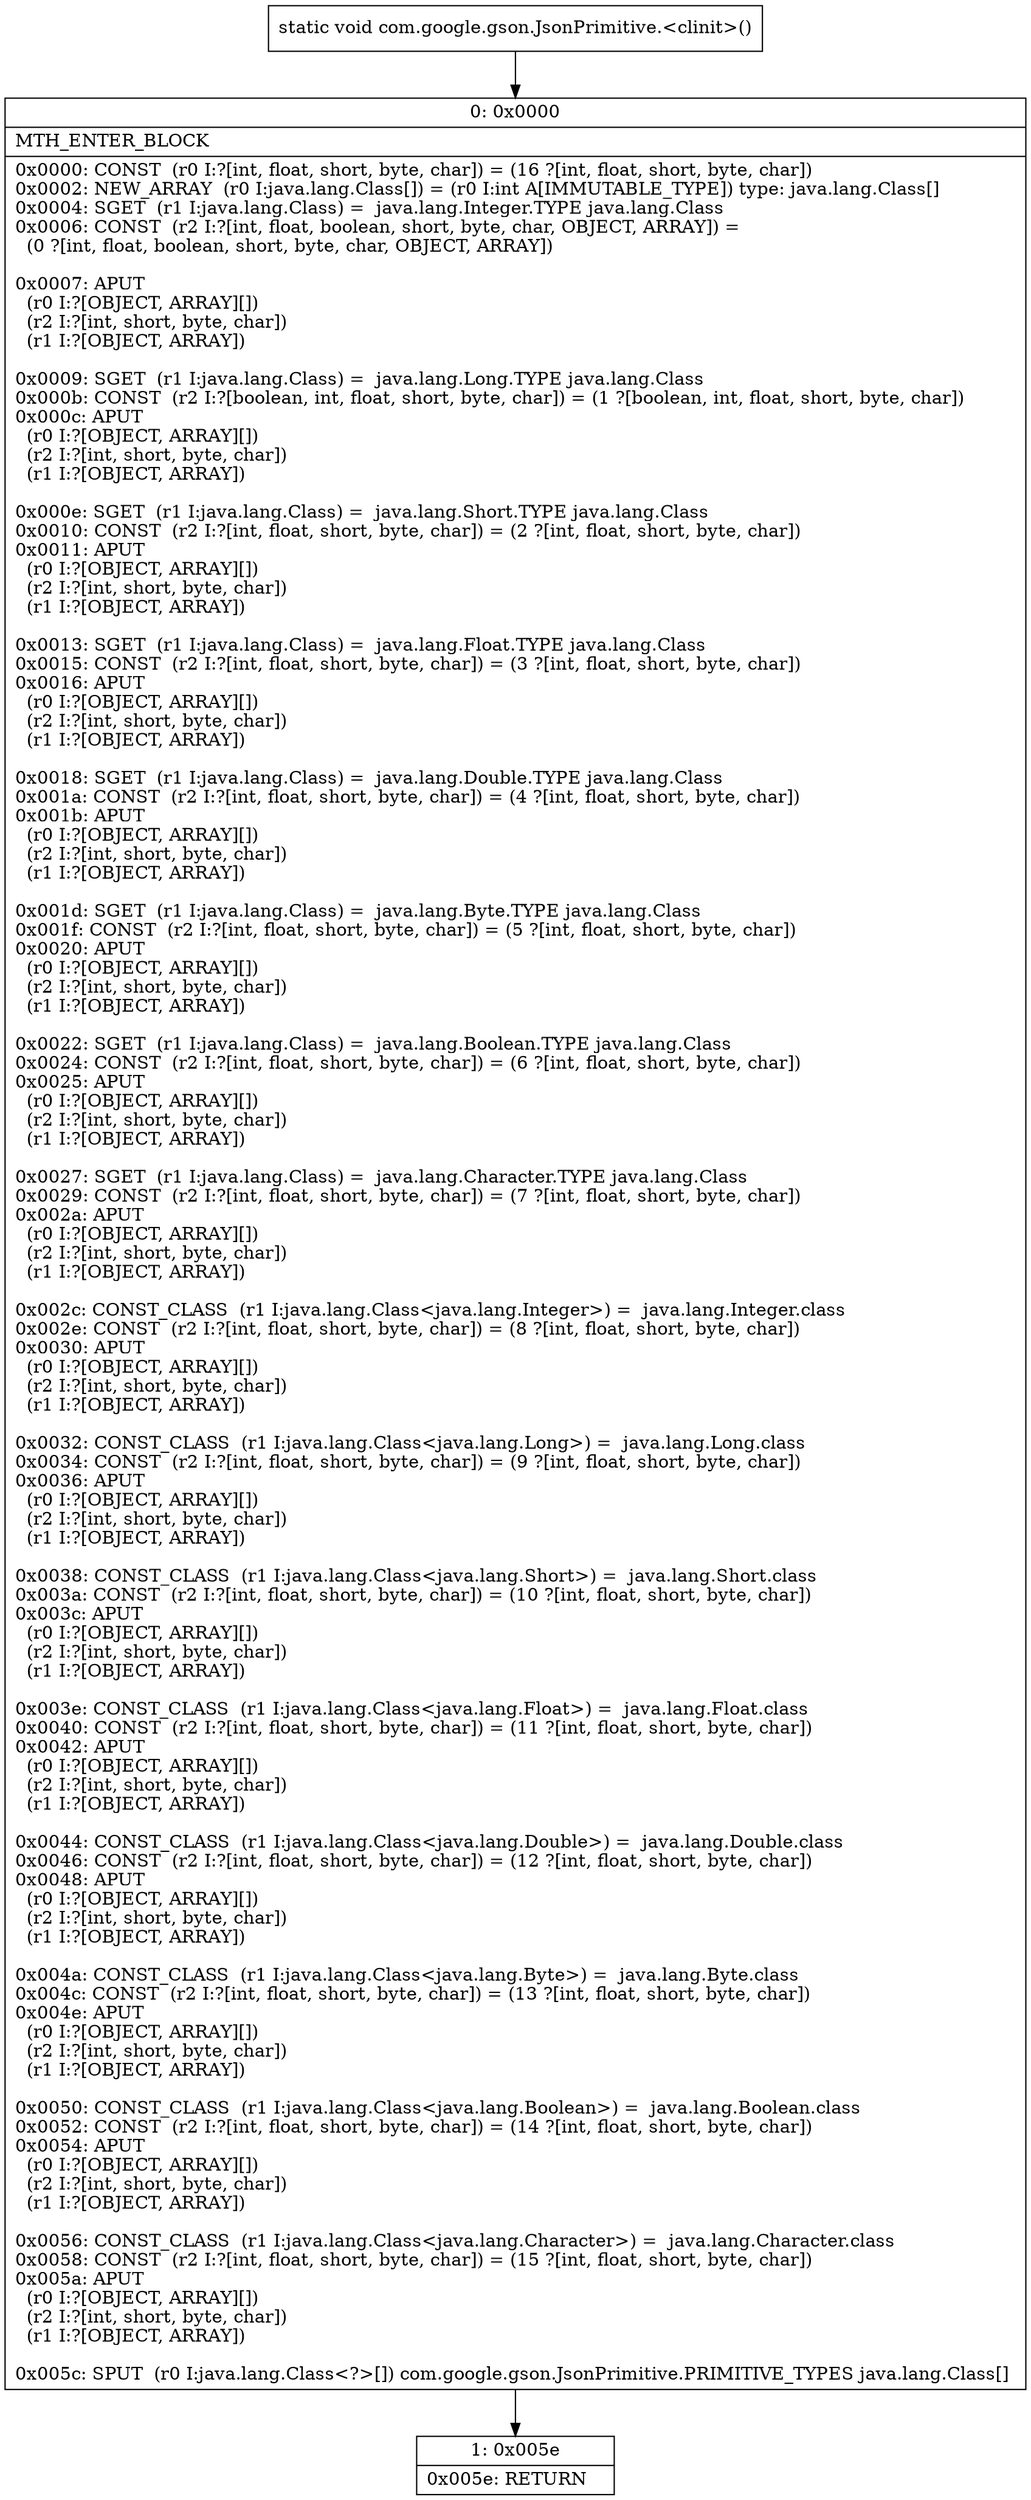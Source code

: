 digraph "CFG forcom.google.gson.JsonPrimitive.\<clinit\>()V" {
Node_0 [shape=record,label="{0\:\ 0x0000|MTH_ENTER_BLOCK\l|0x0000: CONST  (r0 I:?[int, float, short, byte, char]) = (16 ?[int, float, short, byte, char]) \l0x0002: NEW_ARRAY  (r0 I:java.lang.Class[]) = (r0 I:int A[IMMUTABLE_TYPE]) type: java.lang.Class[] \l0x0004: SGET  (r1 I:java.lang.Class) =  java.lang.Integer.TYPE java.lang.Class \l0x0006: CONST  (r2 I:?[int, float, boolean, short, byte, char, OBJECT, ARRAY]) = \l  (0 ?[int, float, boolean, short, byte, char, OBJECT, ARRAY])\l \l0x0007: APUT  \l  (r0 I:?[OBJECT, ARRAY][])\l  (r2 I:?[int, short, byte, char])\l  (r1 I:?[OBJECT, ARRAY])\l \l0x0009: SGET  (r1 I:java.lang.Class) =  java.lang.Long.TYPE java.lang.Class \l0x000b: CONST  (r2 I:?[boolean, int, float, short, byte, char]) = (1 ?[boolean, int, float, short, byte, char]) \l0x000c: APUT  \l  (r0 I:?[OBJECT, ARRAY][])\l  (r2 I:?[int, short, byte, char])\l  (r1 I:?[OBJECT, ARRAY])\l \l0x000e: SGET  (r1 I:java.lang.Class) =  java.lang.Short.TYPE java.lang.Class \l0x0010: CONST  (r2 I:?[int, float, short, byte, char]) = (2 ?[int, float, short, byte, char]) \l0x0011: APUT  \l  (r0 I:?[OBJECT, ARRAY][])\l  (r2 I:?[int, short, byte, char])\l  (r1 I:?[OBJECT, ARRAY])\l \l0x0013: SGET  (r1 I:java.lang.Class) =  java.lang.Float.TYPE java.lang.Class \l0x0015: CONST  (r2 I:?[int, float, short, byte, char]) = (3 ?[int, float, short, byte, char]) \l0x0016: APUT  \l  (r0 I:?[OBJECT, ARRAY][])\l  (r2 I:?[int, short, byte, char])\l  (r1 I:?[OBJECT, ARRAY])\l \l0x0018: SGET  (r1 I:java.lang.Class) =  java.lang.Double.TYPE java.lang.Class \l0x001a: CONST  (r2 I:?[int, float, short, byte, char]) = (4 ?[int, float, short, byte, char]) \l0x001b: APUT  \l  (r0 I:?[OBJECT, ARRAY][])\l  (r2 I:?[int, short, byte, char])\l  (r1 I:?[OBJECT, ARRAY])\l \l0x001d: SGET  (r1 I:java.lang.Class) =  java.lang.Byte.TYPE java.lang.Class \l0x001f: CONST  (r2 I:?[int, float, short, byte, char]) = (5 ?[int, float, short, byte, char]) \l0x0020: APUT  \l  (r0 I:?[OBJECT, ARRAY][])\l  (r2 I:?[int, short, byte, char])\l  (r1 I:?[OBJECT, ARRAY])\l \l0x0022: SGET  (r1 I:java.lang.Class) =  java.lang.Boolean.TYPE java.lang.Class \l0x0024: CONST  (r2 I:?[int, float, short, byte, char]) = (6 ?[int, float, short, byte, char]) \l0x0025: APUT  \l  (r0 I:?[OBJECT, ARRAY][])\l  (r2 I:?[int, short, byte, char])\l  (r1 I:?[OBJECT, ARRAY])\l \l0x0027: SGET  (r1 I:java.lang.Class) =  java.lang.Character.TYPE java.lang.Class \l0x0029: CONST  (r2 I:?[int, float, short, byte, char]) = (7 ?[int, float, short, byte, char]) \l0x002a: APUT  \l  (r0 I:?[OBJECT, ARRAY][])\l  (r2 I:?[int, short, byte, char])\l  (r1 I:?[OBJECT, ARRAY])\l \l0x002c: CONST_CLASS  (r1 I:java.lang.Class\<java.lang.Integer\>) =  java.lang.Integer.class \l0x002e: CONST  (r2 I:?[int, float, short, byte, char]) = (8 ?[int, float, short, byte, char]) \l0x0030: APUT  \l  (r0 I:?[OBJECT, ARRAY][])\l  (r2 I:?[int, short, byte, char])\l  (r1 I:?[OBJECT, ARRAY])\l \l0x0032: CONST_CLASS  (r1 I:java.lang.Class\<java.lang.Long\>) =  java.lang.Long.class \l0x0034: CONST  (r2 I:?[int, float, short, byte, char]) = (9 ?[int, float, short, byte, char]) \l0x0036: APUT  \l  (r0 I:?[OBJECT, ARRAY][])\l  (r2 I:?[int, short, byte, char])\l  (r1 I:?[OBJECT, ARRAY])\l \l0x0038: CONST_CLASS  (r1 I:java.lang.Class\<java.lang.Short\>) =  java.lang.Short.class \l0x003a: CONST  (r2 I:?[int, float, short, byte, char]) = (10 ?[int, float, short, byte, char]) \l0x003c: APUT  \l  (r0 I:?[OBJECT, ARRAY][])\l  (r2 I:?[int, short, byte, char])\l  (r1 I:?[OBJECT, ARRAY])\l \l0x003e: CONST_CLASS  (r1 I:java.lang.Class\<java.lang.Float\>) =  java.lang.Float.class \l0x0040: CONST  (r2 I:?[int, float, short, byte, char]) = (11 ?[int, float, short, byte, char]) \l0x0042: APUT  \l  (r0 I:?[OBJECT, ARRAY][])\l  (r2 I:?[int, short, byte, char])\l  (r1 I:?[OBJECT, ARRAY])\l \l0x0044: CONST_CLASS  (r1 I:java.lang.Class\<java.lang.Double\>) =  java.lang.Double.class \l0x0046: CONST  (r2 I:?[int, float, short, byte, char]) = (12 ?[int, float, short, byte, char]) \l0x0048: APUT  \l  (r0 I:?[OBJECT, ARRAY][])\l  (r2 I:?[int, short, byte, char])\l  (r1 I:?[OBJECT, ARRAY])\l \l0x004a: CONST_CLASS  (r1 I:java.lang.Class\<java.lang.Byte\>) =  java.lang.Byte.class \l0x004c: CONST  (r2 I:?[int, float, short, byte, char]) = (13 ?[int, float, short, byte, char]) \l0x004e: APUT  \l  (r0 I:?[OBJECT, ARRAY][])\l  (r2 I:?[int, short, byte, char])\l  (r1 I:?[OBJECT, ARRAY])\l \l0x0050: CONST_CLASS  (r1 I:java.lang.Class\<java.lang.Boolean\>) =  java.lang.Boolean.class \l0x0052: CONST  (r2 I:?[int, float, short, byte, char]) = (14 ?[int, float, short, byte, char]) \l0x0054: APUT  \l  (r0 I:?[OBJECT, ARRAY][])\l  (r2 I:?[int, short, byte, char])\l  (r1 I:?[OBJECT, ARRAY])\l \l0x0056: CONST_CLASS  (r1 I:java.lang.Class\<java.lang.Character\>) =  java.lang.Character.class \l0x0058: CONST  (r2 I:?[int, float, short, byte, char]) = (15 ?[int, float, short, byte, char]) \l0x005a: APUT  \l  (r0 I:?[OBJECT, ARRAY][])\l  (r2 I:?[int, short, byte, char])\l  (r1 I:?[OBJECT, ARRAY])\l \l0x005c: SPUT  (r0 I:java.lang.Class\<?\>[]) com.google.gson.JsonPrimitive.PRIMITIVE_TYPES java.lang.Class[] \l}"];
Node_1 [shape=record,label="{1\:\ 0x005e|0x005e: RETURN   \l}"];
MethodNode[shape=record,label="{static void com.google.gson.JsonPrimitive.\<clinit\>() }"];
MethodNode -> Node_0;
Node_0 -> Node_1;
}

